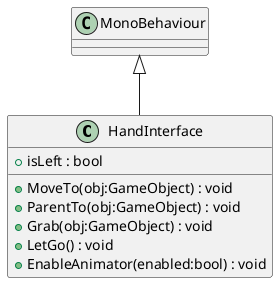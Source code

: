 @startuml
class HandInterface {
    + isLeft : bool
    + MoveTo(obj:GameObject) : void
    + ParentTo(obj:GameObject) : void
    + Grab(obj:GameObject) : void
    + LetGo() : void
    + EnableAnimator(enabled:bool) : void
}
MonoBehaviour <|-- HandInterface
@enduml
